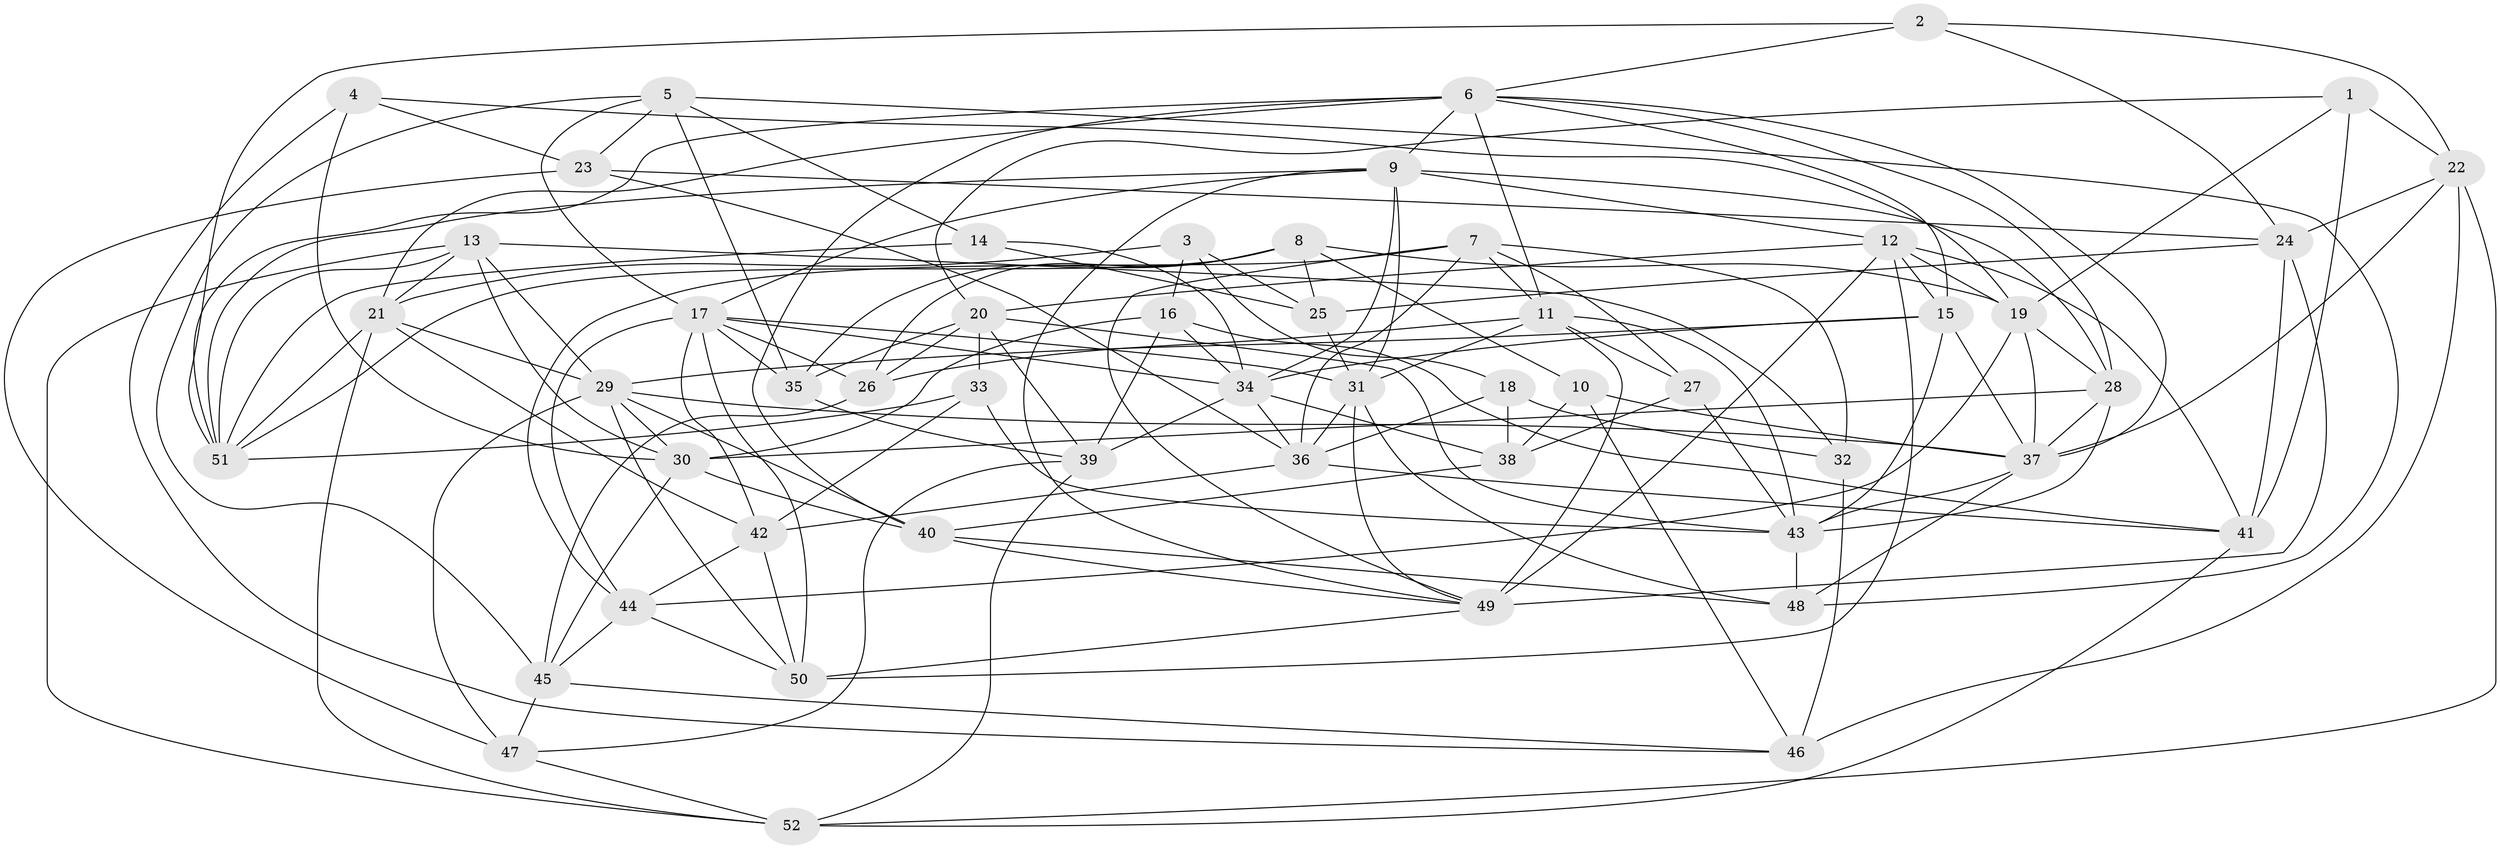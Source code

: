 // original degree distribution, {4: 1.0}
// Generated by graph-tools (version 1.1) at 2025/38/03/04/25 23:38:14]
// undirected, 52 vertices, 156 edges
graph export_dot {
  node [color=gray90,style=filled];
  1;
  2;
  3;
  4;
  5;
  6;
  7;
  8;
  9;
  10;
  11;
  12;
  13;
  14;
  15;
  16;
  17;
  18;
  19;
  20;
  21;
  22;
  23;
  24;
  25;
  26;
  27;
  28;
  29;
  30;
  31;
  32;
  33;
  34;
  35;
  36;
  37;
  38;
  39;
  40;
  41;
  42;
  43;
  44;
  45;
  46;
  47;
  48;
  49;
  50;
  51;
  52;
  1 -- 19 [weight=1.0];
  1 -- 20 [weight=1.0];
  1 -- 22 [weight=1.0];
  1 -- 41 [weight=1.0];
  2 -- 6 [weight=1.0];
  2 -- 22 [weight=1.0];
  2 -- 24 [weight=1.0];
  2 -- 51 [weight=1.0];
  3 -- 16 [weight=1.0];
  3 -- 18 [weight=1.0];
  3 -- 21 [weight=1.0];
  3 -- 25 [weight=1.0];
  4 -- 19 [weight=1.0];
  4 -- 23 [weight=1.0];
  4 -- 30 [weight=1.0];
  4 -- 46 [weight=1.0];
  5 -- 14 [weight=2.0];
  5 -- 17 [weight=1.0];
  5 -- 23 [weight=2.0];
  5 -- 35 [weight=1.0];
  5 -- 45 [weight=1.0];
  5 -- 48 [weight=1.0];
  6 -- 9 [weight=1.0];
  6 -- 11 [weight=1.0];
  6 -- 15 [weight=1.0];
  6 -- 21 [weight=2.0];
  6 -- 28 [weight=1.0];
  6 -- 37 [weight=1.0];
  6 -- 40 [weight=1.0];
  6 -- 51 [weight=1.0];
  7 -- 11 [weight=1.0];
  7 -- 27 [weight=1.0];
  7 -- 32 [weight=1.0];
  7 -- 36 [weight=1.0];
  7 -- 44 [weight=1.0];
  7 -- 49 [weight=1.0];
  8 -- 10 [weight=1.0];
  8 -- 19 [weight=1.0];
  8 -- 25 [weight=1.0];
  8 -- 26 [weight=1.0];
  8 -- 35 [weight=1.0];
  8 -- 51 [weight=1.0];
  9 -- 12 [weight=1.0];
  9 -- 17 [weight=1.0];
  9 -- 28 [weight=1.0];
  9 -- 31 [weight=1.0];
  9 -- 34 [weight=1.0];
  9 -- 49 [weight=1.0];
  9 -- 51 [weight=1.0];
  10 -- 37 [weight=1.0];
  10 -- 38 [weight=1.0];
  10 -- 46 [weight=1.0];
  11 -- 26 [weight=2.0];
  11 -- 27 [weight=1.0];
  11 -- 31 [weight=2.0];
  11 -- 43 [weight=1.0];
  11 -- 49 [weight=2.0];
  12 -- 15 [weight=1.0];
  12 -- 19 [weight=1.0];
  12 -- 20 [weight=1.0];
  12 -- 41 [weight=2.0];
  12 -- 49 [weight=1.0];
  12 -- 50 [weight=1.0];
  13 -- 21 [weight=1.0];
  13 -- 29 [weight=1.0];
  13 -- 30 [weight=1.0];
  13 -- 32 [weight=1.0];
  13 -- 51 [weight=1.0];
  13 -- 52 [weight=1.0];
  14 -- 25 [weight=2.0];
  14 -- 34 [weight=1.0];
  14 -- 51 [weight=1.0];
  15 -- 29 [weight=1.0];
  15 -- 34 [weight=1.0];
  15 -- 37 [weight=1.0];
  15 -- 43 [weight=1.0];
  16 -- 30 [weight=1.0];
  16 -- 34 [weight=1.0];
  16 -- 39 [weight=2.0];
  16 -- 41 [weight=1.0];
  17 -- 26 [weight=1.0];
  17 -- 31 [weight=2.0];
  17 -- 34 [weight=1.0];
  17 -- 35 [weight=1.0];
  17 -- 42 [weight=1.0];
  17 -- 44 [weight=1.0];
  17 -- 50 [weight=1.0];
  18 -- 32 [weight=2.0];
  18 -- 36 [weight=1.0];
  18 -- 38 [weight=2.0];
  19 -- 28 [weight=2.0];
  19 -- 37 [weight=1.0];
  19 -- 44 [weight=1.0];
  20 -- 26 [weight=1.0];
  20 -- 33 [weight=1.0];
  20 -- 35 [weight=1.0];
  20 -- 39 [weight=1.0];
  20 -- 43 [weight=2.0];
  21 -- 29 [weight=1.0];
  21 -- 42 [weight=1.0];
  21 -- 51 [weight=1.0];
  21 -- 52 [weight=1.0];
  22 -- 24 [weight=1.0];
  22 -- 37 [weight=1.0];
  22 -- 46 [weight=1.0];
  22 -- 52 [weight=1.0];
  23 -- 24 [weight=1.0];
  23 -- 36 [weight=1.0];
  23 -- 47 [weight=1.0];
  24 -- 25 [weight=2.0];
  24 -- 41 [weight=1.0];
  24 -- 49 [weight=2.0];
  25 -- 31 [weight=2.0];
  26 -- 45 [weight=1.0];
  27 -- 38 [weight=1.0];
  27 -- 43 [weight=1.0];
  28 -- 30 [weight=2.0];
  28 -- 37 [weight=1.0];
  28 -- 43 [weight=1.0];
  29 -- 30 [weight=1.0];
  29 -- 37 [weight=2.0];
  29 -- 40 [weight=1.0];
  29 -- 47 [weight=2.0];
  29 -- 50 [weight=1.0];
  30 -- 40 [weight=1.0];
  30 -- 45 [weight=1.0];
  31 -- 36 [weight=1.0];
  31 -- 48 [weight=1.0];
  31 -- 49 [weight=1.0];
  32 -- 46 [weight=2.0];
  33 -- 42 [weight=1.0];
  33 -- 43 [weight=1.0];
  33 -- 51 [weight=1.0];
  34 -- 36 [weight=1.0];
  34 -- 38 [weight=1.0];
  34 -- 39 [weight=1.0];
  35 -- 39 [weight=2.0];
  36 -- 41 [weight=2.0];
  36 -- 42 [weight=1.0];
  37 -- 43 [weight=1.0];
  37 -- 48 [weight=1.0];
  38 -- 40 [weight=1.0];
  39 -- 47 [weight=1.0];
  39 -- 52 [weight=1.0];
  40 -- 48 [weight=1.0];
  40 -- 49 [weight=1.0];
  41 -- 52 [weight=1.0];
  42 -- 44 [weight=1.0];
  42 -- 50 [weight=1.0];
  43 -- 48 [weight=2.0];
  44 -- 45 [weight=1.0];
  44 -- 50 [weight=1.0];
  45 -- 46 [weight=1.0];
  45 -- 47 [weight=1.0];
  47 -- 52 [weight=1.0];
  49 -- 50 [weight=1.0];
}

